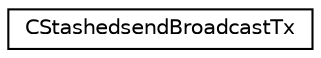 digraph "Graphical Class Hierarchy"
{
  edge [fontname="Helvetica",fontsize="10",labelfontname="Helvetica",labelfontsize="10"];
  node [fontname="Helvetica",fontsize="10",shape=record];
  rankdir="LR";
  Node0 [label="CStashedsendBroadcastTx",height=0.2,width=0.4,color="black", fillcolor="white", style="filled",URL="$da/dac/class_c_stashedsend_broadcast_tx.html",tooltip="Helper class to store Stashedsend transaction (tx) information. "];
}
